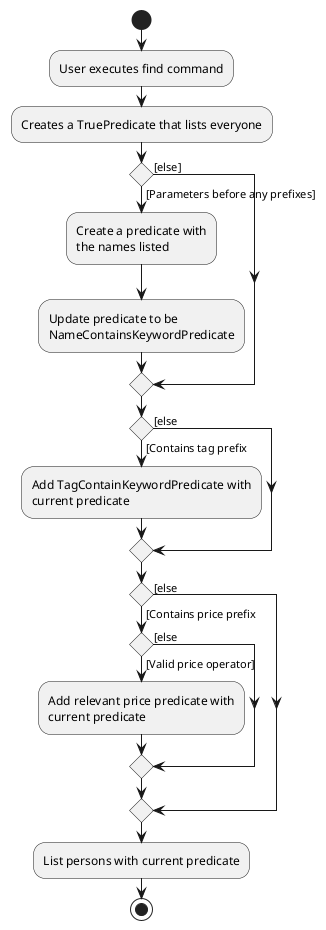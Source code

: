 @startuml
start
:User executes find command;

'Since the beta syntax does not support placing the condition outside the
'diamond we place it as the true branch instead.
:Creates a TruePredicate that lists everyone;
if () then ([Parameters before any prefixes])
    :Create a predicate with
    the names listed;
    :Update predicate to be
    NameContainsKeywordPredicate;
else ([else])
endif
if () then ([Contains tag prefix)
    :Add TagContainKeywordPredicate with
    current predicate;
else ([else)
endif
if () then ([Contains price prefix)
    if () then ([Valid price operator])
        :Add relevant price predicate with
        current predicate;
    else ([else)
    endif
else ([else)
endif
:List persons with current predicate;
stop
@enduml
